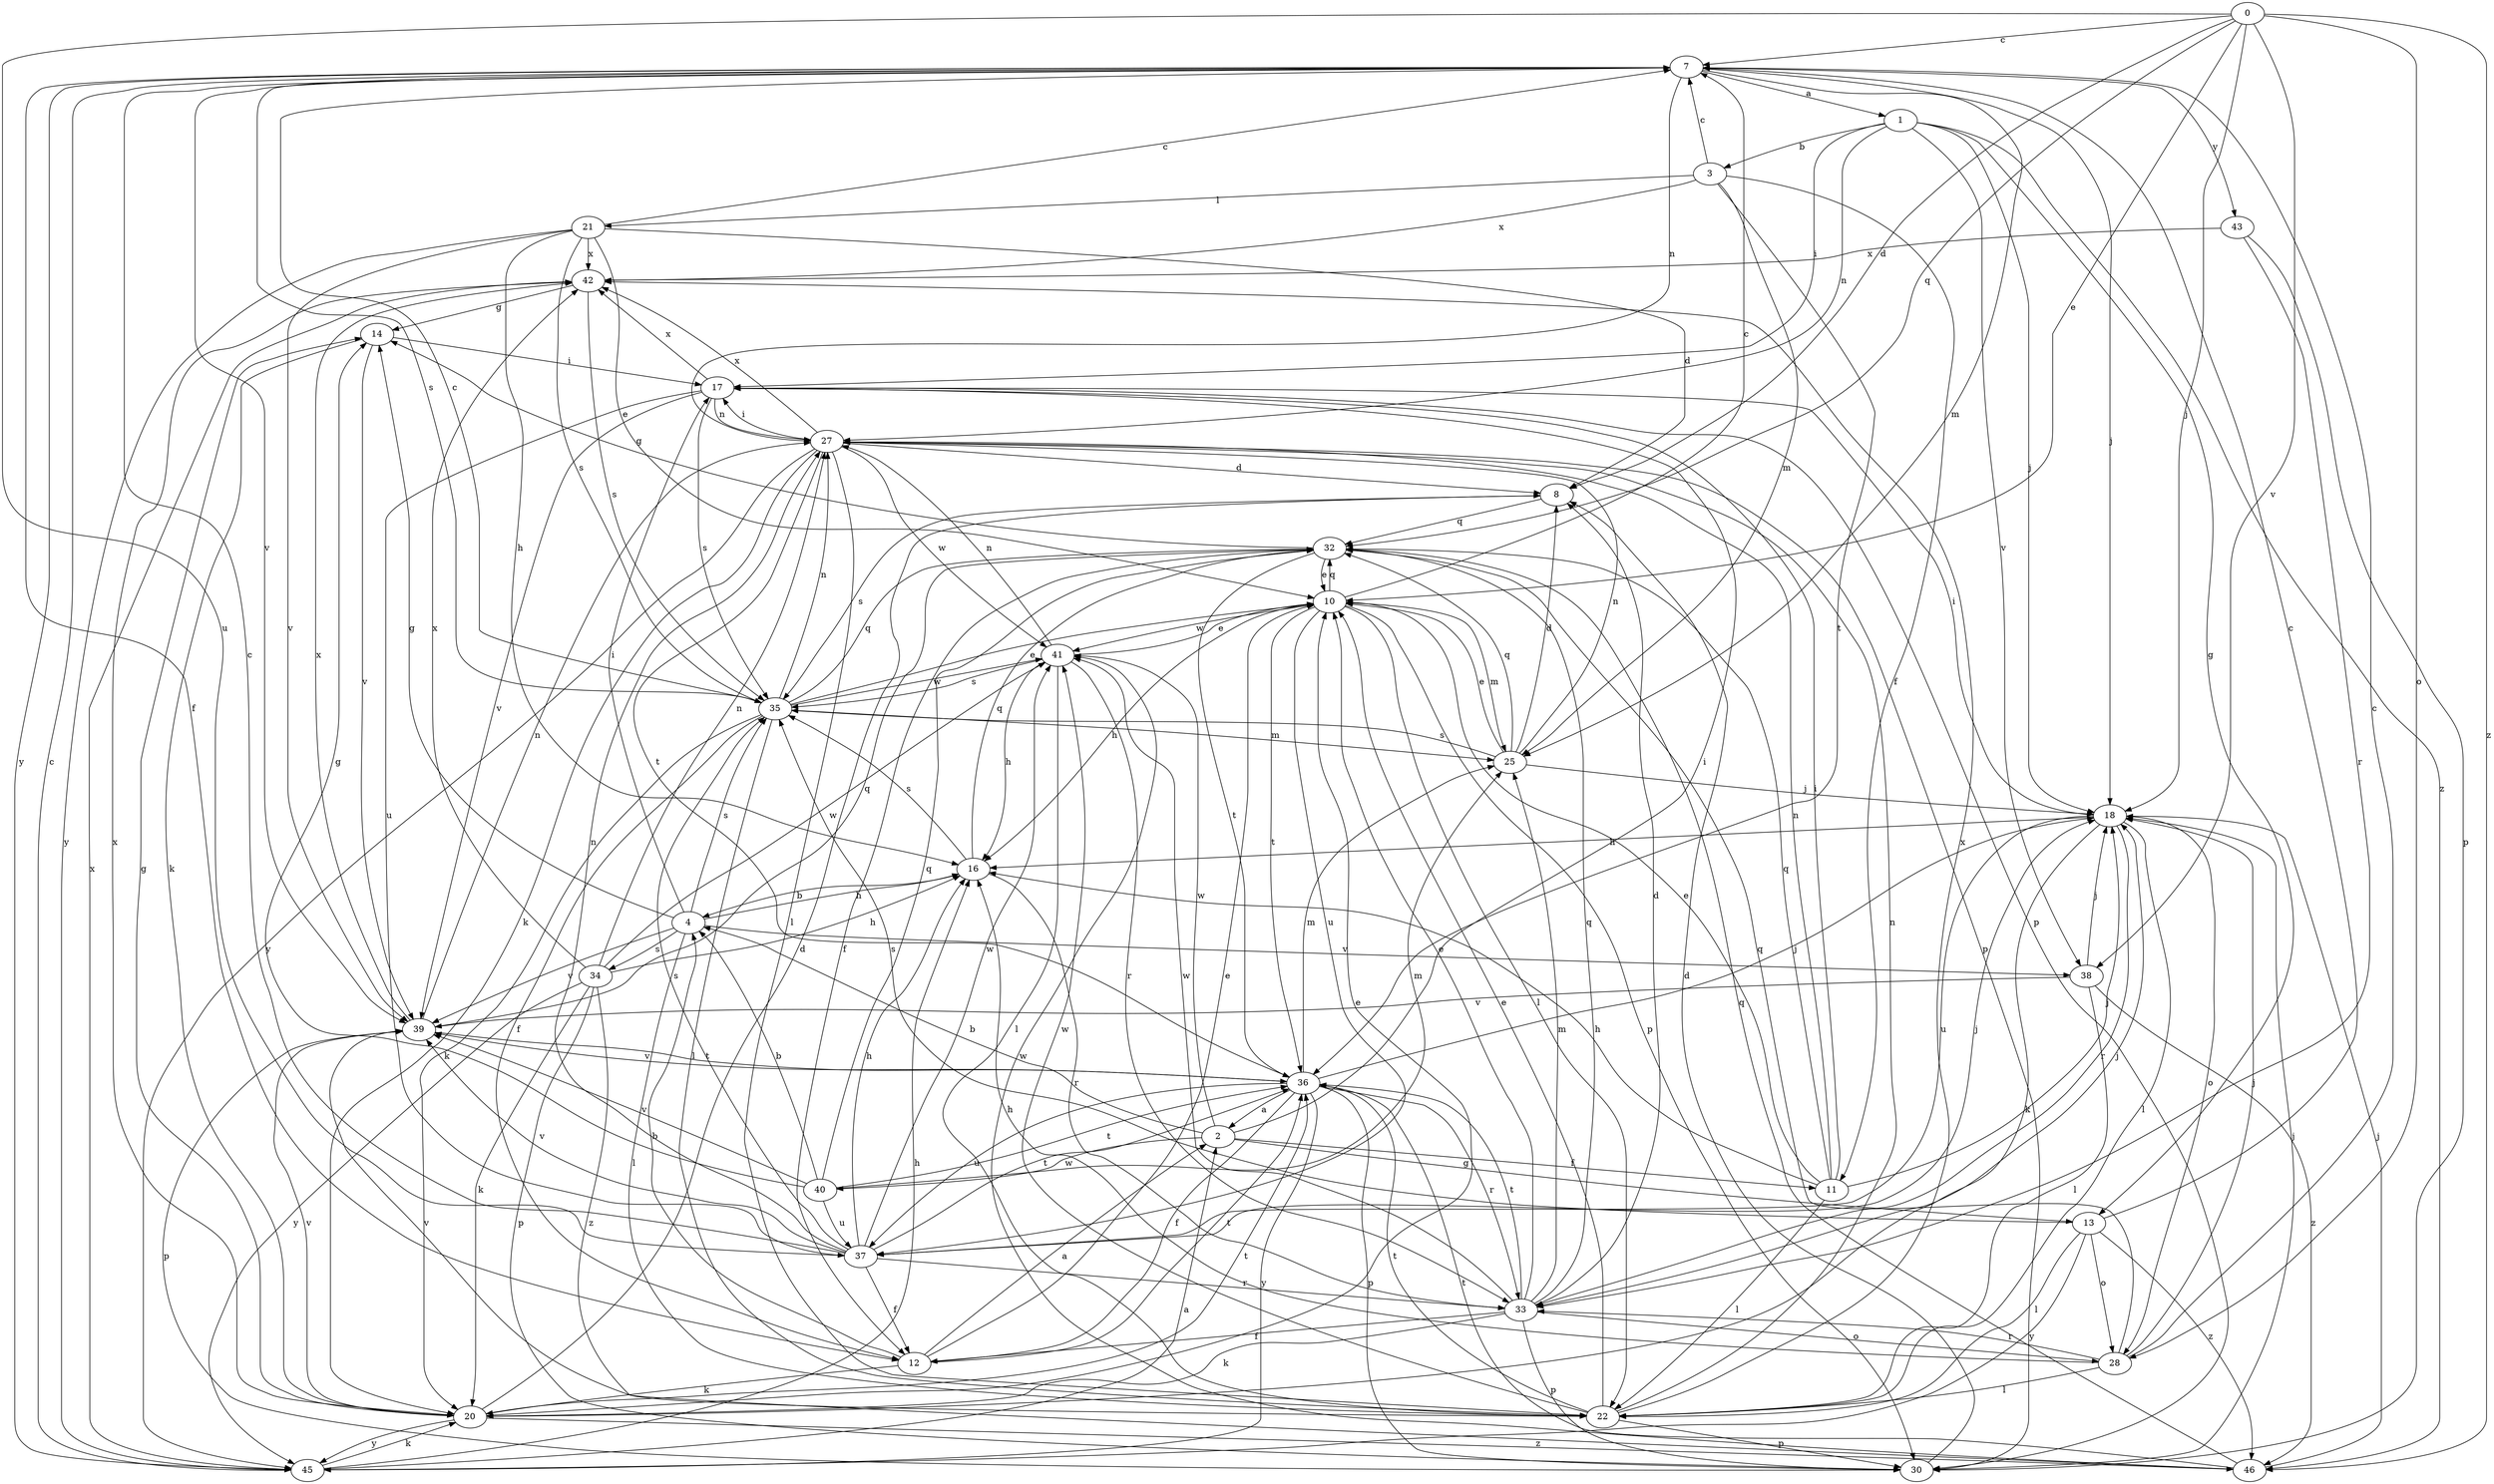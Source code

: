 strict digraph  {
0;
1;
2;
3;
4;
7;
8;
10;
11;
12;
13;
14;
16;
17;
18;
20;
21;
22;
25;
27;
28;
30;
32;
33;
34;
35;
36;
37;
38;
39;
40;
41;
42;
43;
45;
46;
0 -> 7  [label=c];
0 -> 8  [label=d];
0 -> 10  [label=e];
0 -> 18  [label=j];
0 -> 28  [label=o];
0 -> 32  [label=q];
0 -> 37  [label=u];
0 -> 38  [label=v];
0 -> 46  [label=z];
1 -> 3  [label=b];
1 -> 13  [label=g];
1 -> 17  [label=i];
1 -> 18  [label=j];
1 -> 27  [label=n];
1 -> 38  [label=v];
1 -> 46  [label=z];
2 -> 4  [label=b];
2 -> 11  [label=f];
2 -> 13  [label=g];
2 -> 17  [label=i];
2 -> 40  [label=w];
2 -> 41  [label=w];
3 -> 7  [label=c];
3 -> 11  [label=f];
3 -> 21  [label=l];
3 -> 25  [label=m];
3 -> 36  [label=t];
3 -> 42  [label=x];
4 -> 14  [label=g];
4 -> 16  [label=h];
4 -> 17  [label=i];
4 -> 22  [label=l];
4 -> 34  [label=s];
4 -> 35  [label=s];
4 -> 38  [label=v];
4 -> 39  [label=v];
7 -> 1  [label=a];
7 -> 12  [label=f];
7 -> 18  [label=j];
7 -> 25  [label=m];
7 -> 27  [label=n];
7 -> 35  [label=s];
7 -> 39  [label=v];
7 -> 43  [label=y];
7 -> 45  [label=y];
8 -> 32  [label=q];
8 -> 35  [label=s];
10 -> 7  [label=c];
10 -> 16  [label=h];
10 -> 22  [label=l];
10 -> 25  [label=m];
10 -> 30  [label=p];
10 -> 32  [label=q];
10 -> 36  [label=t];
10 -> 37  [label=u];
10 -> 41  [label=w];
11 -> 10  [label=e];
11 -> 16  [label=h];
11 -> 17  [label=i];
11 -> 18  [label=j];
11 -> 22  [label=l];
11 -> 27  [label=n];
11 -> 32  [label=q];
12 -> 2  [label=a];
12 -> 4  [label=b];
12 -> 10  [label=e];
12 -> 20  [label=k];
12 -> 36  [label=t];
13 -> 7  [label=c];
13 -> 22  [label=l];
13 -> 28  [label=o];
13 -> 35  [label=s];
13 -> 45  [label=y];
13 -> 46  [label=z];
14 -> 17  [label=i];
14 -> 20  [label=k];
14 -> 39  [label=v];
16 -> 4  [label=b];
16 -> 32  [label=q];
16 -> 33  [label=r];
16 -> 35  [label=s];
17 -> 27  [label=n];
17 -> 30  [label=p];
17 -> 35  [label=s];
17 -> 37  [label=u];
17 -> 39  [label=v];
17 -> 42  [label=x];
18 -> 16  [label=h];
18 -> 17  [label=i];
18 -> 20  [label=k];
18 -> 22  [label=l];
18 -> 28  [label=o];
18 -> 33  [label=r];
18 -> 37  [label=u];
20 -> 8  [label=d];
20 -> 10  [label=e];
20 -> 14  [label=g];
20 -> 36  [label=t];
20 -> 39  [label=v];
20 -> 42  [label=x];
20 -> 45  [label=y];
20 -> 46  [label=z];
21 -> 7  [label=c];
21 -> 8  [label=d];
21 -> 10  [label=e];
21 -> 16  [label=h];
21 -> 35  [label=s];
21 -> 39  [label=v];
21 -> 42  [label=x];
21 -> 45  [label=y];
22 -> 10  [label=e];
22 -> 27  [label=n];
22 -> 30  [label=p];
22 -> 36  [label=t];
22 -> 39  [label=v];
22 -> 41  [label=w];
22 -> 42  [label=x];
25 -> 8  [label=d];
25 -> 10  [label=e];
25 -> 18  [label=j];
25 -> 27  [label=n];
25 -> 32  [label=q];
25 -> 35  [label=s];
27 -> 8  [label=d];
27 -> 17  [label=i];
27 -> 20  [label=k];
27 -> 22  [label=l];
27 -> 30  [label=p];
27 -> 36  [label=t];
27 -> 41  [label=w];
27 -> 42  [label=x];
27 -> 45  [label=y];
28 -> 7  [label=c];
28 -> 16  [label=h];
28 -> 18  [label=j];
28 -> 22  [label=l];
28 -> 32  [label=q];
28 -> 33  [label=r];
30 -> 8  [label=d];
30 -> 18  [label=j];
32 -> 10  [label=e];
32 -> 12  [label=f];
32 -> 14  [label=g];
32 -> 36  [label=t];
33 -> 8  [label=d];
33 -> 10  [label=e];
33 -> 12  [label=f];
33 -> 18  [label=j];
33 -> 20  [label=k];
33 -> 25  [label=m];
33 -> 28  [label=o];
33 -> 30  [label=p];
33 -> 32  [label=q];
33 -> 36  [label=t];
33 -> 41  [label=w];
34 -> 16  [label=h];
34 -> 20  [label=k];
34 -> 27  [label=n];
34 -> 30  [label=p];
34 -> 41  [label=w];
34 -> 42  [label=x];
34 -> 45  [label=y];
34 -> 46  [label=z];
35 -> 7  [label=c];
35 -> 10  [label=e];
35 -> 12  [label=f];
35 -> 20  [label=k];
35 -> 22  [label=l];
35 -> 25  [label=m];
35 -> 27  [label=n];
35 -> 32  [label=q];
35 -> 41  [label=w];
36 -> 2  [label=a];
36 -> 12  [label=f];
36 -> 18  [label=j];
36 -> 25  [label=m];
36 -> 30  [label=p];
36 -> 33  [label=r];
36 -> 37  [label=u];
36 -> 39  [label=v];
36 -> 45  [label=y];
37 -> 7  [label=c];
37 -> 12  [label=f];
37 -> 16  [label=h];
37 -> 18  [label=j];
37 -> 27  [label=n];
37 -> 33  [label=r];
37 -> 35  [label=s];
37 -> 36  [label=t];
37 -> 39  [label=v];
37 -> 41  [label=w];
38 -> 18  [label=j];
38 -> 22  [label=l];
38 -> 39  [label=v];
38 -> 46  [label=z];
39 -> 27  [label=n];
39 -> 30  [label=p];
39 -> 32  [label=q];
39 -> 36  [label=t];
39 -> 42  [label=x];
40 -> 4  [label=b];
40 -> 14  [label=g];
40 -> 25  [label=m];
40 -> 32  [label=q];
40 -> 36  [label=t];
40 -> 37  [label=u];
40 -> 39  [label=v];
41 -> 10  [label=e];
41 -> 16  [label=h];
41 -> 22  [label=l];
41 -> 27  [label=n];
41 -> 33  [label=r];
41 -> 35  [label=s];
42 -> 14  [label=g];
42 -> 35  [label=s];
43 -> 30  [label=p];
43 -> 33  [label=r];
43 -> 42  [label=x];
45 -> 2  [label=a];
45 -> 7  [label=c];
45 -> 16  [label=h];
45 -> 20  [label=k];
45 -> 42  [label=x];
46 -> 18  [label=j];
46 -> 32  [label=q];
46 -> 36  [label=t];
46 -> 41  [label=w];
}
